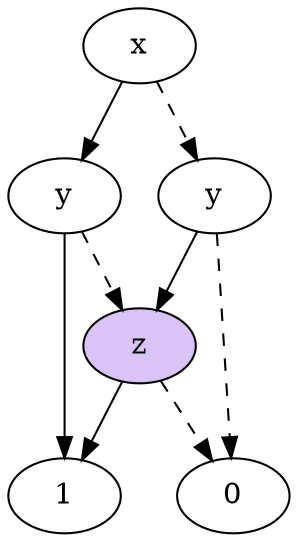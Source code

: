 digraph{
    graph [margin=0];
    z1 [label = "z",style=filled, fillcolor = "#dac4f7"]
    #z2 [label = "z"]
    #z3 [label = "z"]
    #z4 [label = "z"]
    y1 [label = "y"]
    y2 [label = "y"]
    x [label = x]
    l0 [label = "0"]
    l1 [label = "1"]


    x -> y2[style = dashed]
    x -> y1 
    y1 -> z1[style = dashed]
    y1 -> l1 
    y2 -> l0[style = dashed]
    y2 -> z1 
    z1 -> l0[style = dashed]
    z1 -> l1  
    
}